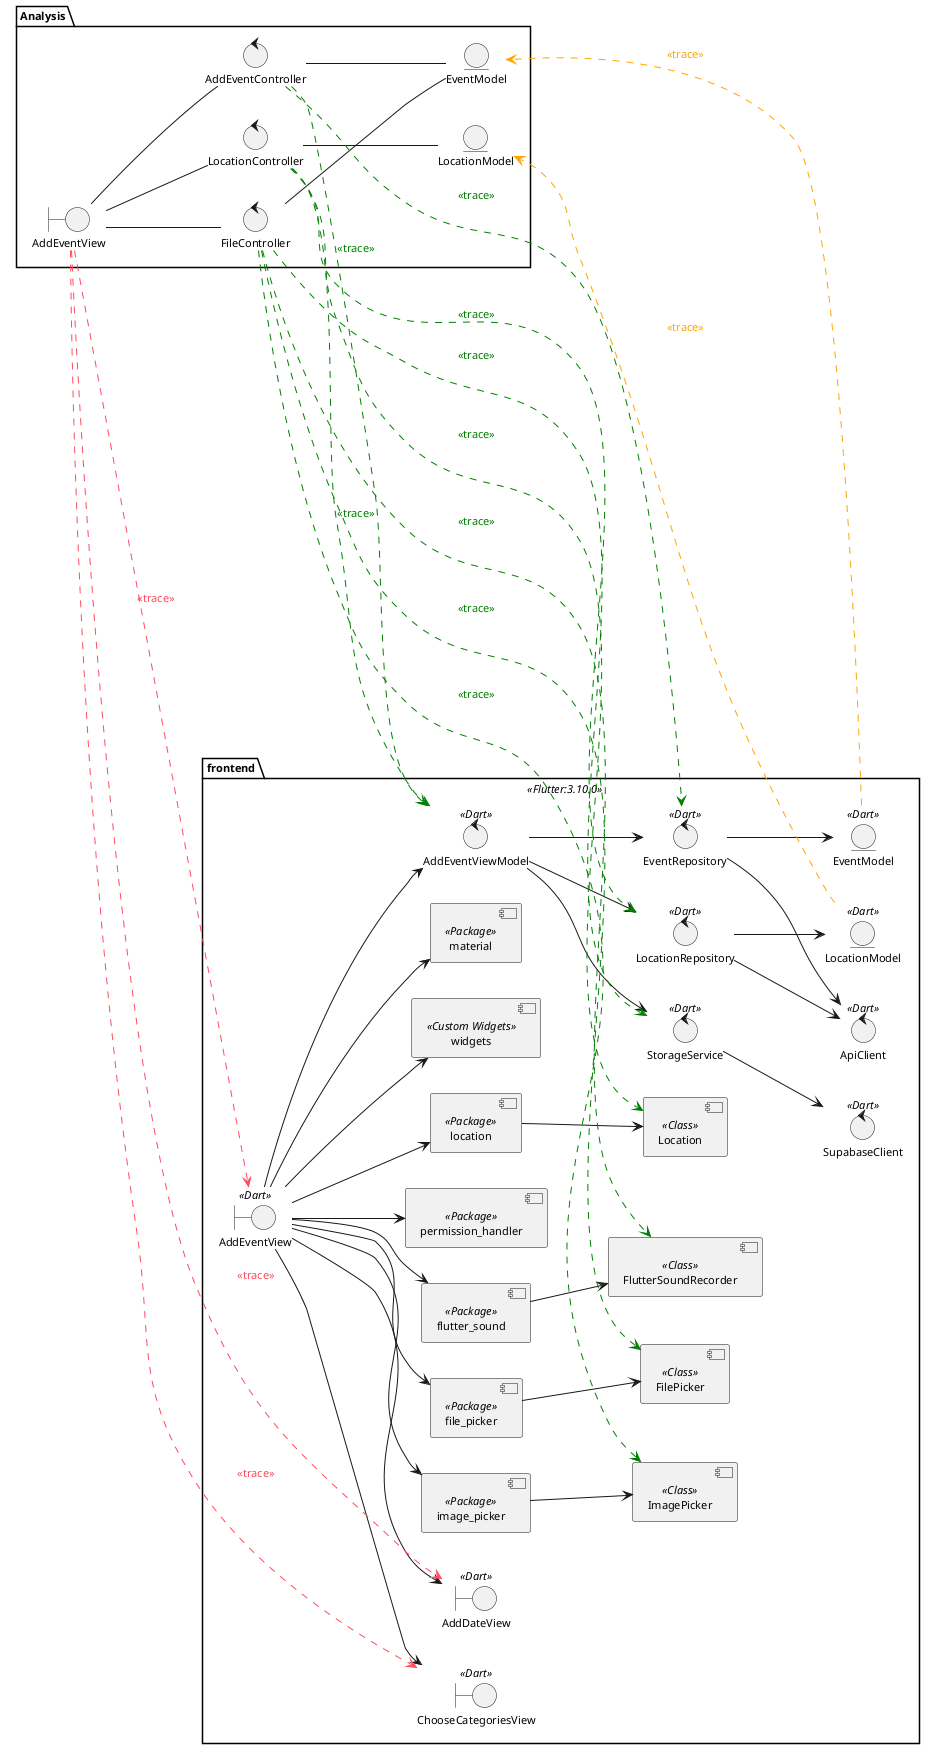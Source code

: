 @startuml TraceAnalysisClassDiagram
skinparam style strictuml
left to right direction
skinparam defaultTextAlignment center
skinparam defaultFontSize 11



package Analysis {
    entity "EventModel" as eventModelAnalysis
    entity "LocationModel" as locationModelAnalysis

    boundary "AddEventView" as addEventViewAnalysis

    control "FileController" as fileController
    control "AddEventController" as addEventController
    control "LocationController" as locationController

    addEventViewAnalysis -- addEventController
    addEventViewAnalysis -- locationController
    addEventViewAnalysis -- fileController

    addEventController -- eventModelAnalysis
    fileController -- eventModelAnalysis
    locationController -- locationModelAnalysis
}

package frontend <<Flutter:3.10.0>>{
    boundary "AddEventView" as addEventView << Dart >>
    boundary "AddDateView" as addDateView << Dart >>
    boundary "ChooseCategoriesView" as chooseCategoriesView << Dart >>

    component "widgets" as widgets <<Custom Widgets>>
    component "material" as material <<Package>>
    component "location" as locationPackage <<Package>>
    component "file_picker" as flutterFilePicker <<Package>>
    component "flutter_sound" as flutterSound <<Package>>
    component "permission_handler" as permissionHandler <<Package>>
    component "image_picker" as flutterImagePicker <<Package>>

    component "Location" as location <<Class>>
    component "FilePicker" as filePicker <<Class>>
    component "FlutterSoundRecorder" as flutterSoundRecorder <<Class>>
    component "ImagePicker" as imagePicker <<Class>>

    control "EventRepository" as eventRepository << Dart >>
    control "LocationRepository" as locationRepository << Dart >>
    control "StorageService" as storageService << Dart >>

    control "ApiClient" as apiClient << Dart >>
    control "SupabaseClient" as supabaseClient << Dart >>
    control "AddEventViewModel" as addEventViewModel << Dart >>

    entity "EventModel" as eventModel << Dart >>
    entity "LocationModel" as locationModel << Dart >>
}




addEventView --> addDateView
addEventView --> chooseCategoriesView
addEventView --> widgets
addEventView --> material
addEventView --> locationPackage
addEventView --> flutterFilePicker
addEventView --> flutterSound
addEventView --> permissionHandler
addEventView --> flutterImagePicker
addEventView --> addEventViewModel

addEventViewModel --> eventRepository
addEventViewModel --> locationRepository
addEventViewModel --> storageService

eventRepository --> apiClient
eventRepository --> eventModel

locationRepository --> apiClient
locationRepository --> locationModel

storageService --> supabaseClient

locationPackage --> location
flutterFilePicker --> filePicker
flutterSound --> flutterSoundRecorder
flutterImagePicker --> imagePicker

addEventViewAnalysis .[#ff4b5d].> addEventView : <font color=#ff4b5d><<trace>></font>
addEventViewAnalysis .[#ff4b5d].> addDateView : <font color=#ff4b5d><<trace>></font>
addEventViewAnalysis .[#ff4b5d].> chooseCategoriesView : <font color=#ff4b5d><<trace>></font>

addEventController .[#green].> addEventViewModel : <font color=green><<trace>></font>
addEventController .[#green].> eventRepository : <font color=green><<trace>></font>
fileController .[#green].> storageService : <font color=green><<trace>></font>
locationController .[#green].> addEventViewModel : <font color=green><<trace>></font>
locationController .[#green].> locationRepository : <font color=green><<trace>></font>
locationController .[#green].> location : <font color=green><<trace>></font>
fileController .[#green].> imagePicker : <font color=green><<trace>></font>
fileController .[#green].> flutterSoundRecorder : <font color=green><<trace>></font>
fileController .[#green].> filePicker : <font color=green><<trace>></font>


eventModel .[#orange].> eventModelAnalysis : <font color=orange><<trace>></font>
locationModel .[#orange].> locationModelAnalysis : <font color=orange><<trace>></font>

